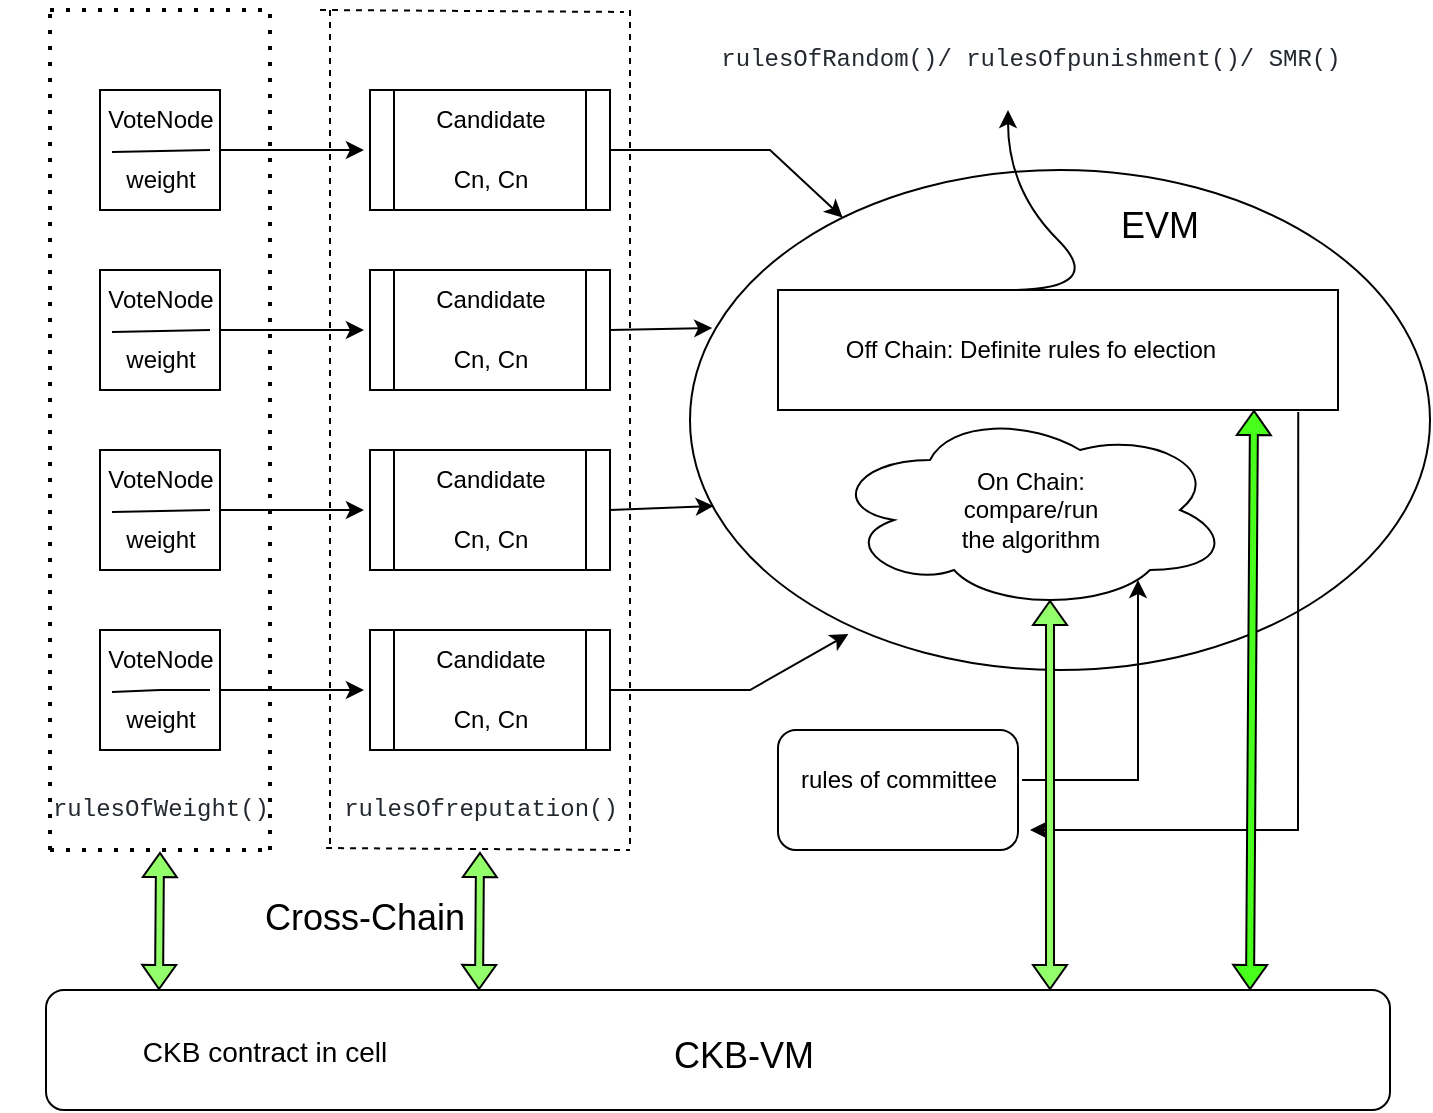 <mxfile version="20.8.3" type="github">
  <diagram id="auPgPuv8J61tu-4cb-6g" name="第 1 页">
    <mxGraphModel dx="906" dy="509" grid="0" gridSize="10" guides="1" tooltips="1" connect="1" arrows="1" fold="1" page="1" pageScale="1" pageWidth="827" pageHeight="1169" math="0" shadow="0">
      <root>
        <mxCell id="0" />
        <mxCell id="1" parent="0" />
        <mxCell id="LjoHzXwH2n2T3uThLXAH-1" value="" style="whiteSpace=wrap;html=1;aspect=fixed;" parent="1" vertex="1">
          <mxGeometry x="75" y="60" width="60" height="60" as="geometry" />
        </mxCell>
        <mxCell id="LjoHzXwH2n2T3uThLXAH-3" value="VoteNode" style="text;html=1;resizable=0;autosize=1;align=center;verticalAlign=middle;points=[];fillColor=none;strokeColor=none;rounded=0;" parent="1" vertex="1">
          <mxGeometry x="65" y="60" width="80" height="30" as="geometry" />
        </mxCell>
        <mxCell id="LjoHzXwH2n2T3uThLXAH-4" value="" style="endArrow=none;html=1;rounded=0;exitX=0.2;exitY=1.033;exitDx=0;exitDy=0;exitPerimeter=0;" parent="1" source="LjoHzXwH2n2T3uThLXAH-3" edge="1">
          <mxGeometry width="50" height="50" relative="1" as="geometry">
            <mxPoint x="80" y="140" as="sourcePoint" />
            <mxPoint x="130" y="90" as="targetPoint" />
          </mxGeometry>
        </mxCell>
        <mxCell id="LjoHzXwH2n2T3uThLXAH-5" value="weight" style="text;html=1;resizable=0;autosize=1;align=center;verticalAlign=middle;points=[];fillColor=none;strokeColor=none;rounded=0;" parent="1" vertex="1">
          <mxGeometry x="75" y="90" width="60" height="30" as="geometry" />
        </mxCell>
        <mxCell id="LjoHzXwH2n2T3uThLXAH-6" value="" style="whiteSpace=wrap;html=1;aspect=fixed;" parent="1" vertex="1">
          <mxGeometry x="75" y="150" width="60" height="60" as="geometry" />
        </mxCell>
        <mxCell id="LjoHzXwH2n2T3uThLXAH-7" value="VoteNode" style="text;html=1;resizable=0;autosize=1;align=center;verticalAlign=middle;points=[];fillColor=none;strokeColor=none;rounded=0;" parent="1" vertex="1">
          <mxGeometry x="65" y="150" width="80" height="30" as="geometry" />
        </mxCell>
        <mxCell id="LjoHzXwH2n2T3uThLXAH-8" value="" style="endArrow=none;html=1;rounded=0;exitX=0.2;exitY=1.033;exitDx=0;exitDy=0;exitPerimeter=0;" parent="1" source="LjoHzXwH2n2T3uThLXAH-7" edge="1">
          <mxGeometry width="50" height="50" relative="1" as="geometry">
            <mxPoint x="80" y="230" as="sourcePoint" />
            <mxPoint x="130" y="180" as="targetPoint" />
          </mxGeometry>
        </mxCell>
        <mxCell id="LjoHzXwH2n2T3uThLXAH-9" value="weight" style="text;html=1;resizable=0;autosize=1;align=center;verticalAlign=middle;points=[];fillColor=none;strokeColor=none;rounded=0;" parent="1" vertex="1">
          <mxGeometry x="75" y="180" width="60" height="30" as="geometry" />
        </mxCell>
        <mxCell id="LjoHzXwH2n2T3uThLXAH-10" value="" style="whiteSpace=wrap;html=1;aspect=fixed;" parent="1" vertex="1">
          <mxGeometry x="75" y="240" width="60" height="60" as="geometry" />
        </mxCell>
        <mxCell id="LjoHzXwH2n2T3uThLXAH-11" value="VoteNode" style="text;html=1;resizable=0;autosize=1;align=center;verticalAlign=middle;points=[];fillColor=none;strokeColor=none;rounded=0;" parent="1" vertex="1">
          <mxGeometry x="65" y="240" width="80" height="30" as="geometry" />
        </mxCell>
        <mxCell id="LjoHzXwH2n2T3uThLXAH-12" value="" style="endArrow=none;html=1;rounded=0;exitX=0.2;exitY=1.033;exitDx=0;exitDy=0;exitPerimeter=0;" parent="1" source="LjoHzXwH2n2T3uThLXAH-11" edge="1">
          <mxGeometry width="50" height="50" relative="1" as="geometry">
            <mxPoint x="80" y="320" as="sourcePoint" />
            <mxPoint x="130" y="270" as="targetPoint" />
          </mxGeometry>
        </mxCell>
        <mxCell id="LjoHzXwH2n2T3uThLXAH-13" value="weight" style="text;html=1;resizable=0;autosize=1;align=center;verticalAlign=middle;points=[];fillColor=none;strokeColor=none;rounded=0;" parent="1" vertex="1">
          <mxGeometry x="75" y="270" width="60" height="30" as="geometry" />
        </mxCell>
        <mxCell id="LjoHzXwH2n2T3uThLXAH-14" value="" style="whiteSpace=wrap;html=1;aspect=fixed;" parent="1" vertex="1">
          <mxGeometry x="75" y="330" width="60" height="60" as="geometry" />
        </mxCell>
        <mxCell id="LjoHzXwH2n2T3uThLXAH-15" value="VoteNode" style="text;html=1;resizable=0;autosize=1;align=center;verticalAlign=middle;points=[];fillColor=none;strokeColor=none;rounded=0;" parent="1" vertex="1">
          <mxGeometry x="65" y="330" width="80" height="30" as="geometry" />
        </mxCell>
        <mxCell id="LjoHzXwH2n2T3uThLXAH-16" value="" style="endArrow=none;html=1;rounded=0;exitX=0.2;exitY=1.033;exitDx=0;exitDy=0;exitPerimeter=0;" parent="1" source="LjoHzXwH2n2T3uThLXAH-15" edge="1">
          <mxGeometry width="50" height="50" relative="1" as="geometry">
            <mxPoint x="80" y="410" as="sourcePoint" />
            <mxPoint x="130" y="360" as="targetPoint" />
            <Array as="points">
              <mxPoint x="105" y="360" />
            </Array>
          </mxGeometry>
        </mxCell>
        <mxCell id="LjoHzXwH2n2T3uThLXAH-17" value="weight" style="text;html=1;resizable=0;autosize=1;align=center;verticalAlign=middle;points=[];fillColor=none;strokeColor=none;rounded=0;" parent="1" vertex="1">
          <mxGeometry x="75" y="360" width="60" height="30" as="geometry" />
        </mxCell>
        <mxCell id="LjoHzXwH2n2T3uThLXAH-20" value="" style="endArrow=classic;html=1;rounded=0;exitX=0.913;exitY=1.067;exitDx=0;exitDy=0;exitPerimeter=0;" parent="1" edge="1">
          <mxGeometry width="50" height="50" relative="1" as="geometry">
            <mxPoint x="135.0" y="270.01" as="sourcePoint" />
            <mxPoint x="206.96" y="270" as="targetPoint" />
          </mxGeometry>
        </mxCell>
        <mxCell id="LjoHzXwH2n2T3uThLXAH-21" value="" style="endArrow=classic;html=1;rounded=0;exitX=0.913;exitY=1.067;exitDx=0;exitDy=0;exitPerimeter=0;" parent="1" edge="1">
          <mxGeometry width="50" height="50" relative="1" as="geometry">
            <mxPoint x="135.0" y="180.01" as="sourcePoint" />
            <mxPoint x="206.96" y="180" as="targetPoint" />
          </mxGeometry>
        </mxCell>
        <mxCell id="LjoHzXwH2n2T3uThLXAH-22" value="" style="endArrow=classic;html=1;rounded=0;exitX=0.913;exitY=1.067;exitDx=0;exitDy=0;exitPerimeter=0;" parent="1" edge="1">
          <mxGeometry width="50" height="50" relative="1" as="geometry">
            <mxPoint x="135.0" y="360.01" as="sourcePoint" />
            <mxPoint x="206.96" y="360" as="targetPoint" />
          </mxGeometry>
        </mxCell>
        <mxCell id="LjoHzXwH2n2T3uThLXAH-23" value="" style="endArrow=classic;html=1;rounded=0;exitX=0.913;exitY=1.067;exitDx=0;exitDy=0;exitPerimeter=0;" parent="1" edge="1">
          <mxGeometry width="50" height="50" relative="1" as="geometry">
            <mxPoint x="135" y="90.01" as="sourcePoint" />
            <mxPoint x="206.96" y="90" as="targetPoint" />
          </mxGeometry>
        </mxCell>
        <mxCell id="LjoHzXwH2n2T3uThLXAH-25" value="" style="shape=process;whiteSpace=wrap;html=1;backgroundOutline=1;" parent="1" vertex="1">
          <mxGeometry x="210" y="60" width="120" height="60" as="geometry" />
        </mxCell>
        <mxCell id="LjoHzXwH2n2T3uThLXAH-26" value="Candidate" style="text;html=1;resizable=0;autosize=1;align=center;verticalAlign=middle;points=[];fillColor=none;strokeColor=none;rounded=0;" parent="1" vertex="1">
          <mxGeometry x="230" y="60" width="80" height="30" as="geometry" />
        </mxCell>
        <mxCell id="LjoHzXwH2n2T3uThLXAH-27" value="Cn, Cn" style="text;html=1;resizable=0;autosize=1;align=center;verticalAlign=middle;points=[];fillColor=none;strokeColor=none;rounded=0;" parent="1" vertex="1">
          <mxGeometry x="240" y="90" width="60" height="30" as="geometry" />
        </mxCell>
        <mxCell id="LjoHzXwH2n2T3uThLXAH-28" value="" style="shape=process;whiteSpace=wrap;html=1;backgroundOutline=1;" parent="1" vertex="1">
          <mxGeometry x="210" y="150" width="120" height="60" as="geometry" />
        </mxCell>
        <mxCell id="LjoHzXwH2n2T3uThLXAH-29" value="Candidate" style="text;html=1;resizable=0;autosize=1;align=center;verticalAlign=middle;points=[];fillColor=none;strokeColor=none;rounded=0;" parent="1" vertex="1">
          <mxGeometry x="230" y="150" width="80" height="30" as="geometry" />
        </mxCell>
        <mxCell id="LjoHzXwH2n2T3uThLXAH-30" value="Cn, Cn" style="text;html=1;resizable=0;autosize=1;align=center;verticalAlign=middle;points=[];fillColor=none;strokeColor=none;rounded=0;" parent="1" vertex="1">
          <mxGeometry x="240" y="180" width="60" height="30" as="geometry" />
        </mxCell>
        <mxCell id="LjoHzXwH2n2T3uThLXAH-31" value="" style="shape=process;whiteSpace=wrap;html=1;backgroundOutline=1;" parent="1" vertex="1">
          <mxGeometry x="210" y="240" width="120" height="60" as="geometry" />
        </mxCell>
        <mxCell id="LjoHzXwH2n2T3uThLXAH-32" value="Candidate" style="text;html=1;resizable=0;autosize=1;align=center;verticalAlign=middle;points=[];fillColor=none;strokeColor=none;rounded=0;" parent="1" vertex="1">
          <mxGeometry x="230" y="240" width="80" height="30" as="geometry" />
        </mxCell>
        <mxCell id="LjoHzXwH2n2T3uThLXAH-33" value="Cn, Cn" style="text;html=1;resizable=0;autosize=1;align=center;verticalAlign=middle;points=[];fillColor=none;strokeColor=none;rounded=0;" parent="1" vertex="1">
          <mxGeometry x="240" y="270" width="60" height="30" as="geometry" />
        </mxCell>
        <mxCell id="LjoHzXwH2n2T3uThLXAH-34" value="" style="shape=process;whiteSpace=wrap;html=1;backgroundOutline=1;" parent="1" vertex="1">
          <mxGeometry x="210" y="330" width="120" height="60" as="geometry" />
        </mxCell>
        <mxCell id="LjoHzXwH2n2T3uThLXAH-35" value="Candidate" style="text;html=1;resizable=0;autosize=1;align=center;verticalAlign=middle;points=[];fillColor=none;strokeColor=none;rounded=0;" parent="1" vertex="1">
          <mxGeometry x="230" y="330" width="80" height="30" as="geometry" />
        </mxCell>
        <mxCell id="LjoHzXwH2n2T3uThLXAH-36" value="Cn, Cn" style="text;html=1;resizable=0;autosize=1;align=center;verticalAlign=middle;points=[];fillColor=none;strokeColor=none;rounded=0;" parent="1" vertex="1">
          <mxGeometry x="240" y="360" width="60" height="30" as="geometry" />
        </mxCell>
        <mxCell id="LjoHzXwH2n2T3uThLXAH-37" value="" style="ellipse;whiteSpace=wrap;html=1;" parent="1" vertex="1">
          <mxGeometry x="370" y="100" width="370" height="250" as="geometry" />
        </mxCell>
        <mxCell id="LjoHzXwH2n2T3uThLXAH-38" value="" style="endArrow=classic;html=1;rounded=0;exitX=1;exitY=0.5;exitDx=0;exitDy=0;" parent="1" source="LjoHzXwH2n2T3uThLXAH-25" target="LjoHzXwH2n2T3uThLXAH-37" edge="1">
          <mxGeometry width="50" height="50" relative="1" as="geometry">
            <mxPoint x="430" y="290" as="sourcePoint" />
            <mxPoint x="480" y="240" as="targetPoint" />
            <Array as="points">
              <mxPoint x="410" y="90" />
            </Array>
          </mxGeometry>
        </mxCell>
        <mxCell id="LjoHzXwH2n2T3uThLXAH-39" value="" style="endArrow=classic;html=1;rounded=0;exitX=1;exitY=0.5;exitDx=0;exitDy=0;entryX=0.03;entryY=0.316;entryDx=0;entryDy=0;entryPerimeter=0;" parent="1" source="LjoHzXwH2n2T3uThLXAH-28" target="LjoHzXwH2n2T3uThLXAH-37" edge="1">
          <mxGeometry width="50" height="50" relative="1" as="geometry">
            <mxPoint x="430" y="290" as="sourcePoint" />
            <mxPoint x="480" y="240" as="targetPoint" />
          </mxGeometry>
        </mxCell>
        <mxCell id="LjoHzXwH2n2T3uThLXAH-40" value="" style="endArrow=classic;html=1;rounded=0;exitX=1;exitY=0.5;exitDx=0;exitDy=0;entryX=0.032;entryY=0.672;entryDx=0;entryDy=0;entryPerimeter=0;" parent="1" source="LjoHzXwH2n2T3uThLXAH-31" target="LjoHzXwH2n2T3uThLXAH-37" edge="1">
          <mxGeometry width="50" height="50" relative="1" as="geometry">
            <mxPoint x="430" y="290" as="sourcePoint" />
            <mxPoint x="480" y="240" as="targetPoint" />
          </mxGeometry>
        </mxCell>
        <mxCell id="LjoHzXwH2n2T3uThLXAH-41" value="" style="endArrow=classic;html=1;rounded=0;exitX=1;exitY=0.5;exitDx=0;exitDy=0;entryX=0.214;entryY=0.928;entryDx=0;entryDy=0;entryPerimeter=0;" parent="1" source="LjoHzXwH2n2T3uThLXAH-34" target="LjoHzXwH2n2T3uThLXAH-37" edge="1">
          <mxGeometry width="50" height="50" relative="1" as="geometry">
            <mxPoint x="430" y="290" as="sourcePoint" />
            <mxPoint x="480" y="240" as="targetPoint" />
            <Array as="points">
              <mxPoint x="400" y="360" />
            </Array>
          </mxGeometry>
        </mxCell>
        <mxCell id="LjoHzXwH2n2T3uThLXAH-42" value="" style="ellipse;shape=cloud;whiteSpace=wrap;html=1;" parent="1" vertex="1">
          <mxGeometry x="440" y="220" width="200" height="100" as="geometry" />
        </mxCell>
        <mxCell id="LjoHzXwH2n2T3uThLXAH-43" value="&amp;nbsp;On Chain:&amp;nbsp;&lt;br&gt;compare/run &lt;br&gt;the algorithm" style="text;html=1;resizable=0;autosize=1;align=center;verticalAlign=middle;points=[];fillColor=none;strokeColor=none;rounded=0;" parent="1" vertex="1">
          <mxGeometry x="495" y="240" width="90" height="60" as="geometry" />
        </mxCell>
        <mxCell id="LjoHzXwH2n2T3uThLXAH-46" value="" style="rounded=0;whiteSpace=wrap;html=1;" parent="1" vertex="1">
          <mxGeometry x="414" y="160" width="280" height="60" as="geometry" />
        </mxCell>
        <mxCell id="LjoHzXwH2n2T3uThLXAH-47" value="Off Chain: Definite rules fo election" style="text;html=1;resizable=0;autosize=1;align=center;verticalAlign=middle;points=[];fillColor=none;strokeColor=none;rounded=0;" parent="1" vertex="1">
          <mxGeometry x="435" y="175" width="210" height="30" as="geometry" />
        </mxCell>
        <mxCell id="LjoHzXwH2n2T3uThLXAH-49" value="" style="endArrow=none;dashed=1;html=1;dashPattern=1 3;strokeWidth=2;rounded=0;" parent="1" edge="1">
          <mxGeometry width="50" height="50" relative="1" as="geometry">
            <mxPoint x="50" y="440" as="sourcePoint" />
            <mxPoint x="160" y="440" as="targetPoint" />
          </mxGeometry>
        </mxCell>
        <mxCell id="LjoHzXwH2n2T3uThLXAH-50" value="" style="endArrow=none;dashed=1;html=1;dashPattern=1 3;strokeWidth=2;rounded=0;" parent="1" edge="1">
          <mxGeometry width="50" height="50" relative="1" as="geometry">
            <mxPoint x="50" y="440" as="sourcePoint" />
            <mxPoint x="50" y="20" as="targetPoint" />
          </mxGeometry>
        </mxCell>
        <mxCell id="LjoHzXwH2n2T3uThLXAH-51" value="" style="endArrow=none;dashed=1;html=1;dashPattern=1 3;strokeWidth=2;rounded=0;" parent="1" edge="1">
          <mxGeometry width="50" height="50" relative="1" as="geometry">
            <mxPoint x="160" y="440" as="sourcePoint" />
            <mxPoint x="160" y="20" as="targetPoint" />
          </mxGeometry>
        </mxCell>
        <mxCell id="LjoHzXwH2n2T3uThLXAH-52" value="" style="endArrow=none;dashed=1;html=1;dashPattern=1 3;strokeWidth=2;rounded=0;" parent="1" edge="1">
          <mxGeometry width="50" height="50" relative="1" as="geometry">
            <mxPoint x="50" y="20" as="sourcePoint" />
            <mxPoint x="160" y="20" as="targetPoint" />
          </mxGeometry>
        </mxCell>
        <mxCell id="LjoHzXwH2n2T3uThLXAH-53" value="&lt;pre style=&quot;box-sizing: border-box; font-family: ui-monospace, SFMono-Regular, &amp;quot;SF Mono&amp;quot;, Menlo, Consolas, &amp;quot;Liberation Mono&amp;quot;, monospace; margin-top: 0px; margin-bottom: 0px; overflow-wrap: normal; padding: 16px; overflow: auto; line-height: 1.45; background-color: var(--color-canvas-subtle); border-radius: 6px; word-break: normal; color: rgb(36, 41, 47); text-align: start;&quot; class=&quot;notranslate&quot;&gt;&lt;span style=&quot;box-sizing: border-box; color: var(--color-prettylights-syntax-keyword);&quot; class=&quot;pl-k&quot;&gt;rulesOfWeight&lt;/span&gt;()&lt;/pre&gt;" style="text;html=1;resizable=0;autosize=1;align=center;verticalAlign=middle;points=[];fillColor=none;strokeColor=none;rounded=0;" parent="1" vertex="1">
          <mxGeometry x="25" y="390" width="160" height="60" as="geometry" />
        </mxCell>
        <mxCell id="LjoHzXwH2n2T3uThLXAH-54" value="" style="endArrow=none;dashed=1;html=1;rounded=0;exitX=1.019;exitY=0.817;exitDx=0;exitDy=0;exitPerimeter=0;" parent="1" source="LjoHzXwH2n2T3uThLXAH-53" edge="1">
          <mxGeometry width="50" height="50" relative="1" as="geometry">
            <mxPoint x="200" y="440" as="sourcePoint" />
            <mxPoint x="340" y="440" as="targetPoint" />
          </mxGeometry>
        </mxCell>
        <mxCell id="LjoHzXwH2n2T3uThLXAH-55" value="" style="endArrow=none;dashed=1;html=1;rounded=0;exitX=1.019;exitY=0.817;exitDx=0;exitDy=0;exitPerimeter=0;" parent="1" edge="1">
          <mxGeometry width="50" height="50" relative="1" as="geometry">
            <mxPoint x="185.0" y="20" as="sourcePoint" />
            <mxPoint x="336.96" y="20.98" as="targetPoint" />
          </mxGeometry>
        </mxCell>
        <mxCell id="LjoHzXwH2n2T3uThLXAH-56" value="" style="endArrow=none;dashed=1;html=1;rounded=0;" parent="1" edge="1">
          <mxGeometry width="50" height="50" relative="1" as="geometry">
            <mxPoint x="190" y="20" as="sourcePoint" />
            <mxPoint x="190" y="440" as="targetPoint" />
          </mxGeometry>
        </mxCell>
        <mxCell id="LjoHzXwH2n2T3uThLXAH-57" value="" style="endArrow=none;dashed=1;html=1;rounded=0;" parent="1" edge="1">
          <mxGeometry width="50" height="50" relative="1" as="geometry">
            <mxPoint x="340" y="20" as="sourcePoint" />
            <mxPoint x="340" y="440" as="targetPoint" />
          </mxGeometry>
        </mxCell>
        <mxCell id="LjoHzXwH2n2T3uThLXAH-58" value="&lt;pre style=&quot;box-sizing: border-box; font-family: ui-monospace, SFMono-Regular, &amp;quot;SF Mono&amp;quot;, Menlo, Consolas, &amp;quot;Liberation Mono&amp;quot;, monospace; margin-top: 0px; margin-bottom: 0px; overflow-wrap: normal; padding: 16px; overflow: auto; line-height: 1.45; background-color: var(--color-canvas-subtle); border-radius: 6px; word-break: normal; color: rgb(36, 41, 47); text-align: start;&quot; class=&quot;notranslate&quot;&gt;&lt;span style=&quot;box-sizing: border-box; color: var(--color-prettylights-syntax-keyword);&quot; class=&quot;pl-k&quot;&gt;rulesOfreputation()&lt;/span&gt;&lt;/pre&gt;" style="text;html=1;resizable=0;autosize=1;align=center;verticalAlign=middle;points=[];fillColor=none;strokeColor=none;rounded=0;" parent="1" vertex="1">
          <mxGeometry x="170" y="390" width="190" height="60" as="geometry" />
        </mxCell>
        <mxCell id="LjoHzXwH2n2T3uThLXAH-59" value="" style="curved=1;endArrow=classic;html=1;rounded=0;" parent="1" edge="1">
          <mxGeometry width="50" height="50" relative="1" as="geometry">
            <mxPoint x="529" y="160" as="sourcePoint" />
            <mxPoint x="529" y="70" as="targetPoint" />
            <Array as="points">
              <mxPoint x="579" y="160" />
              <mxPoint x="529" y="110" />
            </Array>
          </mxGeometry>
        </mxCell>
        <mxCell id="LjoHzXwH2n2T3uThLXAH-60" value="&lt;pre style=&quot;box-sizing: border-box; font-family: ui-monospace, SFMono-Regular, &amp;quot;SF Mono&amp;quot;, Menlo, Consolas, &amp;quot;Liberation Mono&amp;quot;, monospace; margin-top: 0px; margin-bottom: 0px; overflow-wrap: normal; padding: 16px; overflow: auto; line-height: 1.45; background-color: var(--color-canvas-subtle); border-radius: 6px; word-break: normal; color: rgb(36, 41, 47); text-align: start;&quot; class=&quot;notranslate&quot;&gt;&lt;span style=&quot;box-sizing: border-box; color: var(--color-prettylights-syntax-keyword);&quot; class=&quot;pl-k&quot;&gt;rulesOfRandom()/&lt;/span&gt; rulesOfpunishment()/ SMR()&lt;/pre&gt;" style="text;html=1;resizable=0;autosize=1;align=center;verticalAlign=middle;points=[];fillColor=none;strokeColor=none;rounded=0;" parent="1" vertex="1">
          <mxGeometry x="355" y="15" width="370" height="60" as="geometry" />
        </mxCell>
        <mxCell id="LjoHzXwH2n2T3uThLXAH-61" value="" style="rounded=1;whiteSpace=wrap;html=1;" parent="1" vertex="1">
          <mxGeometry x="414" y="380" width="120" height="60" as="geometry" />
        </mxCell>
        <mxCell id="LjoHzXwH2n2T3uThLXAH-62" value="rules of committee" style="text;html=1;resizable=0;autosize=1;align=center;verticalAlign=middle;points=[];fillColor=none;strokeColor=none;rounded=0;" parent="1" vertex="1">
          <mxGeometry x="414" y="390" width="120" height="30" as="geometry" />
        </mxCell>
        <mxCell id="LjoHzXwH2n2T3uThLXAH-63" value="" style="endArrow=classic;html=1;rounded=0;exitX=1.017;exitY=0.5;exitDx=0;exitDy=0;exitPerimeter=0;entryX=0.77;entryY=0.85;entryDx=0;entryDy=0;entryPerimeter=0;" parent="1" source="LjoHzXwH2n2T3uThLXAH-62" target="LjoHzXwH2n2T3uThLXAH-42" edge="1">
          <mxGeometry width="50" height="50" relative="1" as="geometry">
            <mxPoint x="390" y="290" as="sourcePoint" />
            <mxPoint x="600" y="405" as="targetPoint" />
            <Array as="points">
              <mxPoint x="594" y="405" />
            </Array>
          </mxGeometry>
        </mxCell>
        <mxCell id="LjoHzXwH2n2T3uThLXAH-64" value="" style="endArrow=classic;html=1;rounded=0;exitX=0.929;exitY=1.017;exitDx=0;exitDy=0;exitPerimeter=0;" parent="1" source="LjoHzXwH2n2T3uThLXAH-46" edge="1">
          <mxGeometry width="50" height="50" relative="1" as="geometry">
            <mxPoint x="390" y="290" as="sourcePoint" />
            <mxPoint x="540" y="430" as="targetPoint" />
            <Array as="points">
              <mxPoint x="674" y="430" />
            </Array>
          </mxGeometry>
        </mxCell>
        <mxCell id="LjoHzXwH2n2T3uThLXAH-65" value="" style="shape=flexArrow;endArrow=classic;startArrow=classic;html=1;rounded=0;entryX=0.55;entryY=0.95;entryDx=0;entryDy=0;entryPerimeter=0;width=4;startSize=3.67;startWidth=12;endWidth=12;endSize=3.67;fillColor=#93FF6B;" parent="1" target="LjoHzXwH2n2T3uThLXAH-42" edge="1">
          <mxGeometry width="100" height="100" relative="1" as="geometry">
            <mxPoint x="550" y="510" as="sourcePoint" />
            <mxPoint x="794" y="420" as="targetPoint" />
          </mxGeometry>
        </mxCell>
        <mxCell id="LjoHzXwH2n2T3uThLXAH-66" value="" style="shape=flexArrow;endArrow=classic;startArrow=classic;html=1;rounded=0;entryX=0.85;entryY=1;entryDx=0;entryDy=0;entryPerimeter=0;width=4;startSize=3.67;startWidth=12;endWidth=12;endSize=3.67;fillColor=#49FF1C;" parent="1" target="LjoHzXwH2n2T3uThLXAH-46" edge="1">
          <mxGeometry width="100" height="100" relative="1" as="geometry">
            <mxPoint x="650" y="510" as="sourcePoint" />
            <mxPoint x="650" y="220" as="targetPoint" />
          </mxGeometry>
        </mxCell>
        <mxCell id="LjoHzXwH2n2T3uThLXAH-67" value="" style="rounded=1;whiteSpace=wrap;html=1;" parent="1" vertex="1">
          <mxGeometry x="48" y="510" width="672" height="60" as="geometry" />
        </mxCell>
        <mxCell id="LjoHzXwH2n2T3uThLXAH-68" value="&lt;font style=&quot;font-size: 14px;&quot;&gt;CKB contract in cell&lt;/font&gt;" style="text;html=1;resizable=0;autosize=1;align=center;verticalAlign=middle;points=[];fillColor=none;strokeColor=none;rounded=0;" parent="1" vertex="1">
          <mxGeometry x="87" y="526" width="140" height="29" as="geometry" />
        </mxCell>
        <mxCell id="ic9MDdwNJy1lUYdSGiJm-2" value="" style="shape=flexArrow;endArrow=classic;startArrow=classic;html=1;rounded=0;width=4;startSize=3.67;startWidth=12;endWidth=12;endSize=3.67;fillColor=#93FF6B;" edge="1" parent="1">
          <mxGeometry width="100" height="100" relative="1" as="geometry">
            <mxPoint x="264.5" y="510" as="sourcePoint" />
            <mxPoint x="265" y="441" as="targetPoint" />
          </mxGeometry>
        </mxCell>
        <mxCell id="ic9MDdwNJy1lUYdSGiJm-3" value="Cross-Chain" style="text;strokeColor=none;align=center;fillColor=none;html=1;verticalAlign=middle;whiteSpace=wrap;rounded=0;fontSize=18;" vertex="1" parent="1">
          <mxGeometry x="135" y="461" width="145" height="25" as="geometry" />
        </mxCell>
        <mxCell id="ic9MDdwNJy1lUYdSGiJm-4" value="" style="shape=flexArrow;endArrow=classic;startArrow=classic;html=1;rounded=0;width=4;startSize=3.67;startWidth=12;endWidth=12;endSize=3.67;fillColor=#93FF6B;" edge="1" parent="1">
          <mxGeometry width="100" height="100" relative="1" as="geometry">
            <mxPoint x="104.5" y="510" as="sourcePoint" />
            <mxPoint x="105" y="441" as="targetPoint" />
          </mxGeometry>
        </mxCell>
        <mxCell id="ic9MDdwNJy1lUYdSGiJm-5" value="&lt;font style=&quot;font-size: 18px;&quot;&gt;CKB-VM&lt;/font&gt;" style="text;strokeColor=none;align=center;fillColor=none;html=1;verticalAlign=middle;whiteSpace=wrap;rounded=0;fontSize=14;" vertex="1" parent="1">
          <mxGeometry x="334" y="528" width="126" height="30" as="geometry" />
        </mxCell>
        <mxCell id="ic9MDdwNJy1lUYdSGiJm-6" value="EVM" style="text;strokeColor=none;align=center;fillColor=none;html=1;verticalAlign=middle;whiteSpace=wrap;rounded=0;fontSize=18;" vertex="1" parent="1">
          <mxGeometry x="575" y="113" width="60" height="30" as="geometry" />
        </mxCell>
      </root>
    </mxGraphModel>
  </diagram>
</mxfile>

